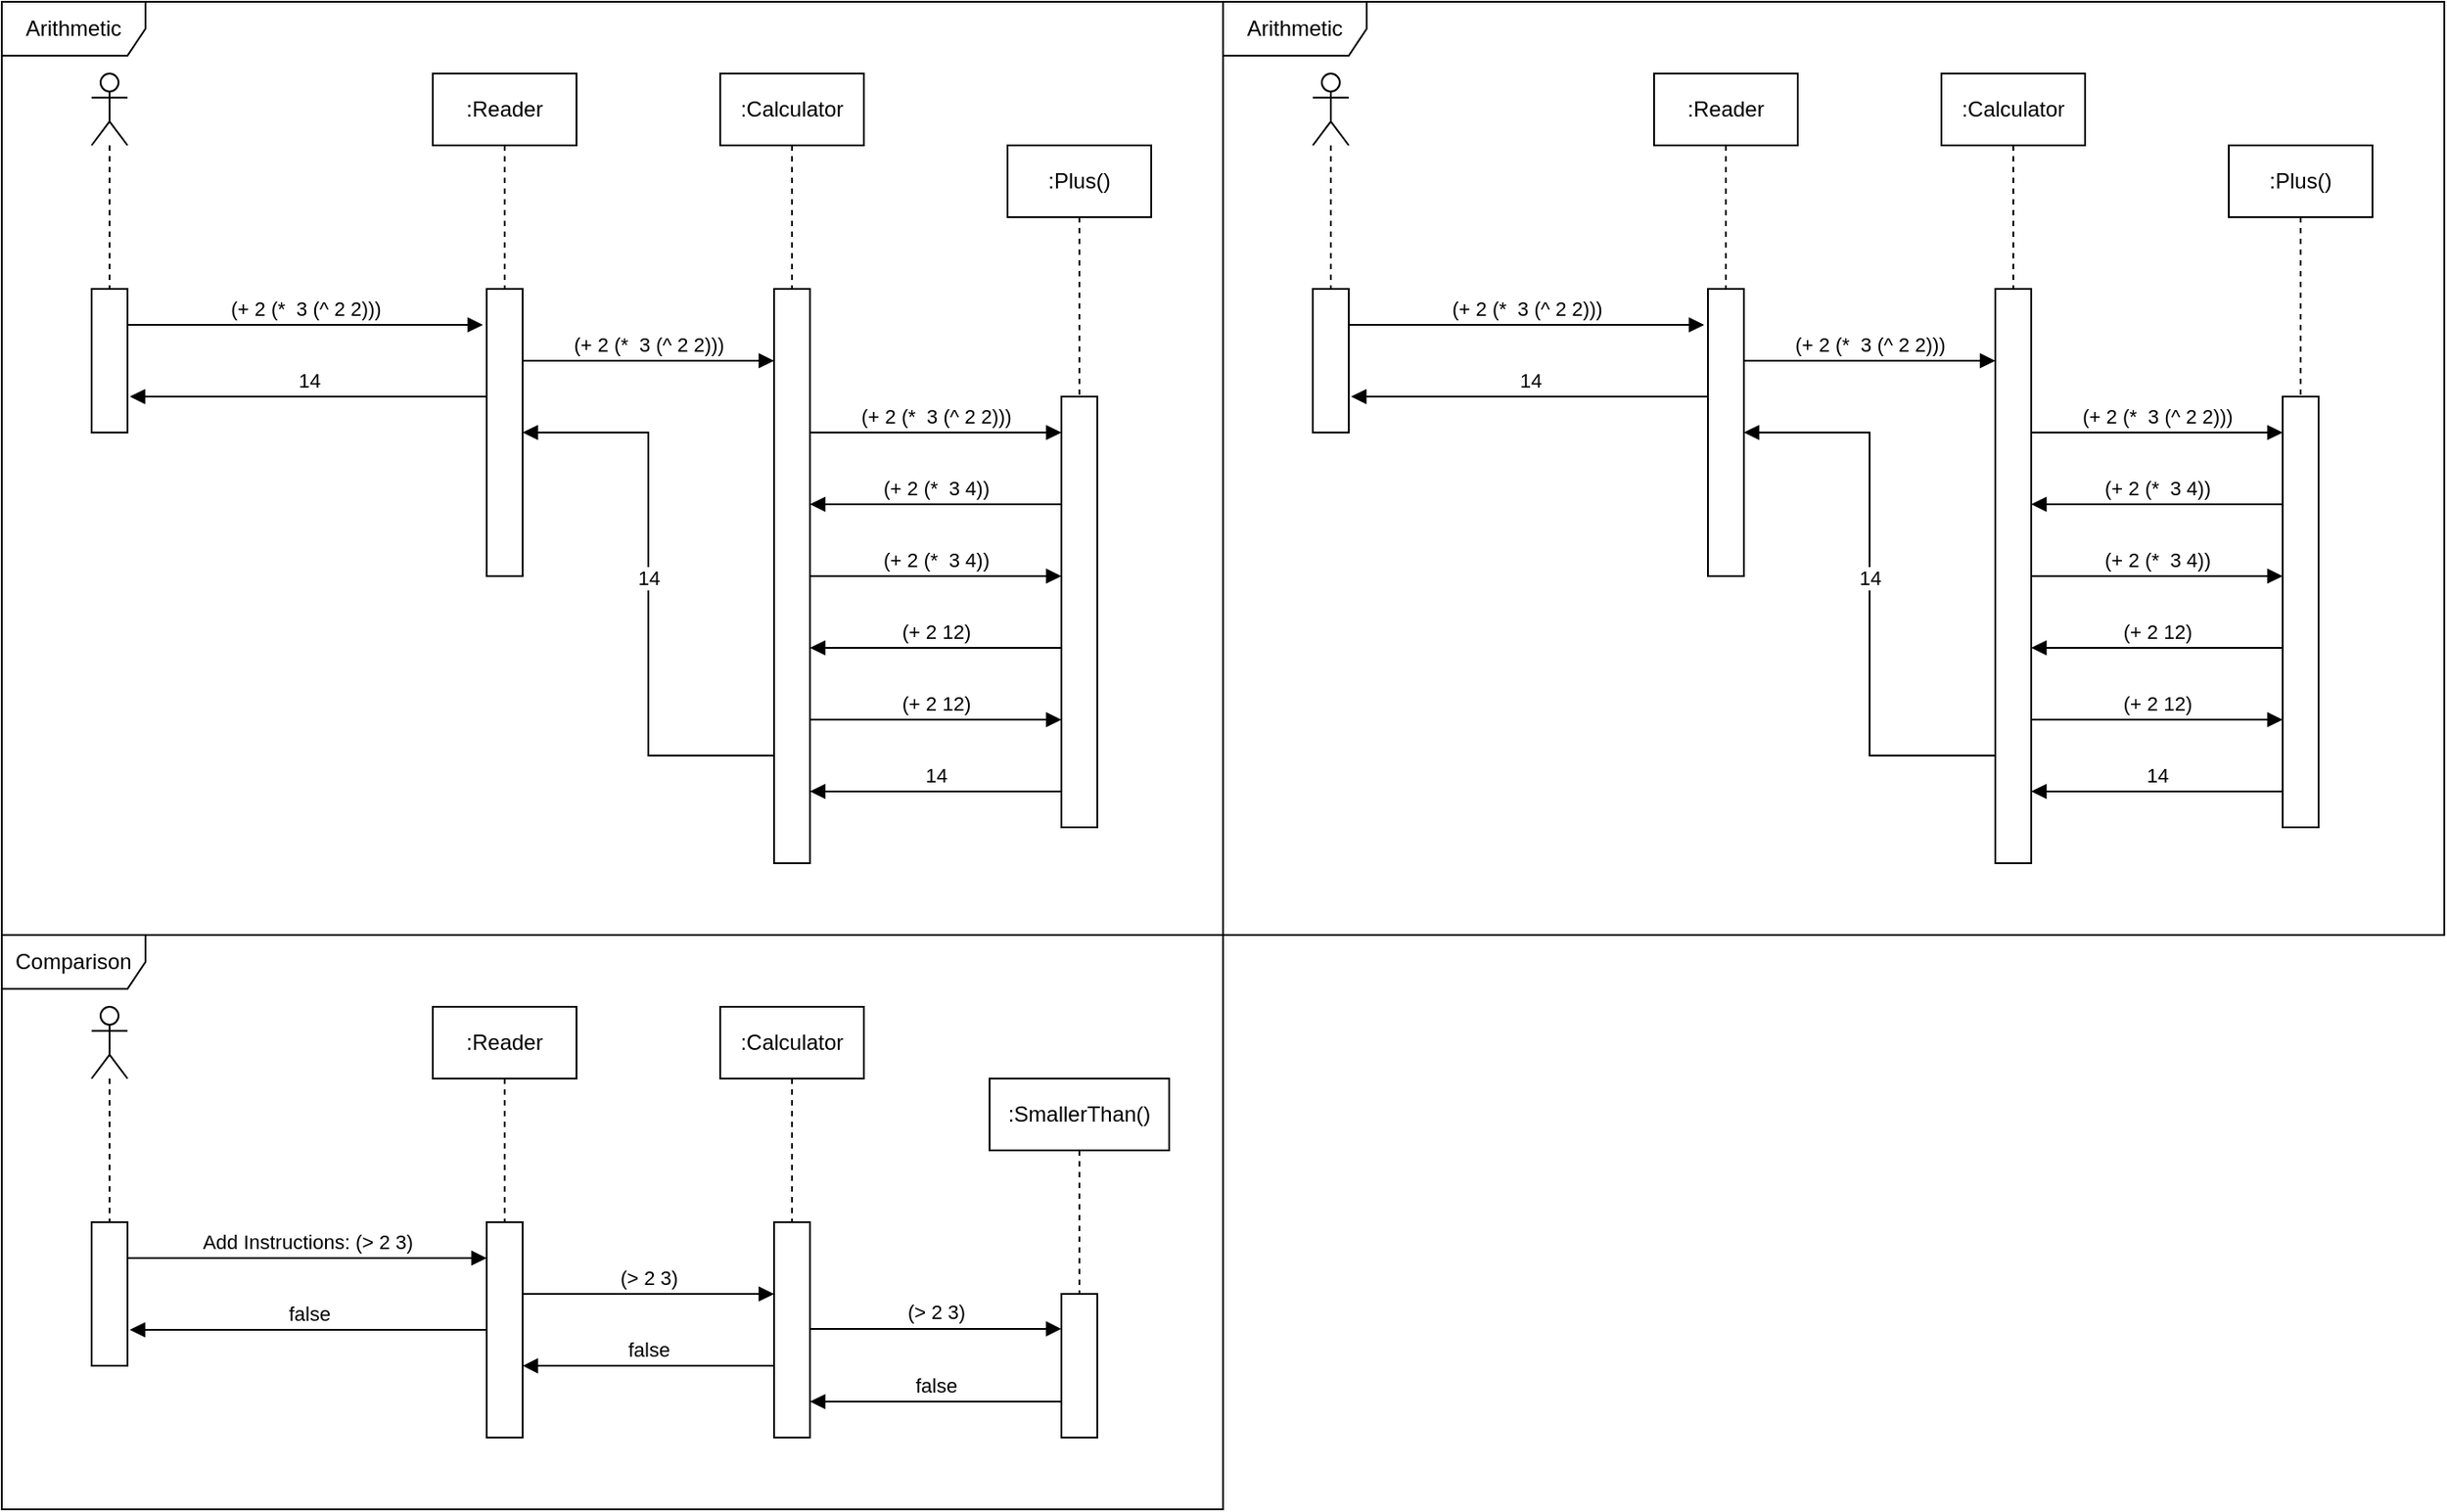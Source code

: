 <mxfile version="17.2.4" type="github">
  <diagram id="RAr_b3olhJMqBz3pN34O" name="Page-1">
    <mxGraphModel dx="2078" dy="983" grid="1" gridSize="10" guides="1" tooltips="1" connect="1" arrows="1" fold="1" page="1" pageScale="1" pageWidth="850" pageHeight="1100" math="0" shadow="0">
      <root>
        <mxCell id="0" />
        <mxCell id="1" parent="0" />
        <mxCell id="61tEK-UeMne0tNiwPqiA-2" value="" style="html=1;points=[];perimeter=orthogonalPerimeter;" parent="1" vertex="1">
          <mxGeometry x="130" y="200" width="20" height="80" as="geometry" />
        </mxCell>
        <mxCell id="61tEK-UeMne0tNiwPqiA-3" value=":Reader" style="shape=umlLifeline;perimeter=lifelinePerimeter;whiteSpace=wrap;html=1;container=1;collapsible=0;recursiveResize=0;outlineConnect=0;" parent="1" vertex="1">
          <mxGeometry x="320" y="80" width="80" height="120" as="geometry" />
        </mxCell>
        <mxCell id="61tEK-UeMne0tNiwPqiA-4" value="" style="shape=umlLifeline;participant=umlActor;perimeter=lifelinePerimeter;whiteSpace=wrap;html=1;container=1;collapsible=0;recursiveResize=0;verticalAlign=top;spacingTop=36;outlineConnect=0;" parent="1" vertex="1">
          <mxGeometry x="130" y="80" width="20" height="120" as="geometry" />
        </mxCell>
        <mxCell id="61tEK-UeMne0tNiwPqiA-5" value="" style="html=1;points=[];perimeter=orthogonalPerimeter;" parent="1" vertex="1">
          <mxGeometry x="350" y="200" width="20" height="160" as="geometry" />
        </mxCell>
        <mxCell id="61tEK-UeMne0tNiwPqiA-8" value=":Calculator" style="shape=umlLifeline;perimeter=lifelinePerimeter;whiteSpace=wrap;html=1;container=1;collapsible=0;recursiveResize=0;outlineConnect=0;" parent="1" vertex="1">
          <mxGeometry x="480" y="80" width="80" height="120" as="geometry" />
        </mxCell>
        <mxCell id="61tEK-UeMne0tNiwPqiA-9" value="" style="html=1;points=[];perimeter=orthogonalPerimeter;" parent="1" vertex="1">
          <mxGeometry x="510" y="200" width="20" height="320" as="geometry" />
        </mxCell>
        <mxCell id="61tEK-UeMne0tNiwPqiA-10" value=":Plus()" style="shape=umlLifeline;perimeter=lifelinePerimeter;whiteSpace=wrap;html=1;container=1;collapsible=0;recursiveResize=0;outlineConnect=0;" parent="1" vertex="1">
          <mxGeometry x="640" y="120" width="80" height="380" as="geometry" />
        </mxCell>
        <mxCell id="61tEK-UeMne0tNiwPqiA-13" value="(+ 2 (*&amp;nbsp; 3 (^ 2 2)))" style="html=1;verticalAlign=bottom;endArrow=block;rounded=0;" parent="61tEK-UeMne0tNiwPqiA-10" edge="1">
          <mxGeometry width="80" relative="1" as="geometry">
            <mxPoint x="-110" y="160" as="sourcePoint" />
            <mxPoint x="30" y="160" as="targetPoint" />
          </mxGeometry>
        </mxCell>
        <mxCell id="61tEK-UeMne0tNiwPqiA-14" value="(+ 2 (*&amp;nbsp; 3 4))" style="html=1;verticalAlign=bottom;endArrow=block;rounded=0;" parent="61tEK-UeMne0tNiwPqiA-10" edge="1">
          <mxGeometry width="80" relative="1" as="geometry">
            <mxPoint x="30" y="200" as="sourcePoint" />
            <mxPoint x="-110" y="200.0" as="targetPoint" />
          </mxGeometry>
        </mxCell>
        <mxCell id="o_O-GjPU-cILa7kB3J1c-23" value="(+ 2 12)" style="html=1;verticalAlign=bottom;endArrow=block;rounded=0;" edge="1" parent="61tEK-UeMne0tNiwPqiA-10">
          <mxGeometry width="80" relative="1" as="geometry">
            <mxPoint x="30" y="280" as="sourcePoint" />
            <mxPoint x="-110" y="280" as="targetPoint" />
          </mxGeometry>
        </mxCell>
        <mxCell id="o_O-GjPU-cILa7kB3J1c-24" value="(+ 2 (*&amp;nbsp; 3 4))" style="html=1;verticalAlign=bottom;endArrow=block;rounded=0;" edge="1" parent="61tEK-UeMne0tNiwPqiA-10">
          <mxGeometry width="80" relative="1" as="geometry">
            <mxPoint x="-110" y="240.0" as="sourcePoint" />
            <mxPoint x="30" y="240" as="targetPoint" />
          </mxGeometry>
        </mxCell>
        <mxCell id="o_O-GjPU-cILa7kB3J1c-25" value="14" style="html=1;verticalAlign=bottom;endArrow=block;rounded=0;" edge="1" parent="61tEK-UeMne0tNiwPqiA-10">
          <mxGeometry width="80" relative="1" as="geometry">
            <mxPoint x="30" y="360" as="sourcePoint" />
            <mxPoint x="-110" y="360" as="targetPoint" />
          </mxGeometry>
        </mxCell>
        <mxCell id="o_O-GjPU-cILa7kB3J1c-26" value="(+ 2 12)" style="html=1;verticalAlign=bottom;endArrow=block;rounded=0;" edge="1" parent="61tEK-UeMne0tNiwPqiA-10">
          <mxGeometry width="80" relative="1" as="geometry">
            <mxPoint x="-110" y="320" as="sourcePoint" />
            <mxPoint x="30" y="320" as="targetPoint" />
          </mxGeometry>
        </mxCell>
        <mxCell id="61tEK-UeMne0tNiwPqiA-11" value="" style="html=1;points=[];perimeter=orthogonalPerimeter;" parent="61tEK-UeMne0tNiwPqiA-10" vertex="1">
          <mxGeometry x="30" y="140" width="20" height="240" as="geometry" />
        </mxCell>
        <mxCell id="61tEK-UeMne0tNiwPqiA-12" value="(+ 2 (*&amp;nbsp; 3 (^ 2 2)))" style="html=1;verticalAlign=bottom;endArrow=block;rounded=0;" parent="1" target="61tEK-UeMne0tNiwPqiA-9" edge="1">
          <mxGeometry width="80" relative="1" as="geometry">
            <mxPoint x="370" y="240" as="sourcePoint" />
            <mxPoint x="470" y="240" as="targetPoint" />
          </mxGeometry>
        </mxCell>
        <mxCell id="61tEK-UeMne0tNiwPqiA-15" value="14" style="html=1;verticalAlign=bottom;endArrow=block;rounded=0;" parent="1" edge="1" target="61tEK-UeMne0tNiwPqiA-5" source="61tEK-UeMne0tNiwPqiA-9">
          <mxGeometry width="80" relative="1" as="geometry">
            <mxPoint x="500" y="460" as="sourcePoint" />
            <mxPoint x="370" y="320" as="targetPoint" />
            <Array as="points">
              <mxPoint x="440" y="460" />
              <mxPoint x="440" y="280" />
            </Array>
          </mxGeometry>
        </mxCell>
        <mxCell id="61tEK-UeMne0tNiwPqiA-16" value="14" style="html=1;verticalAlign=bottom;endArrow=block;rounded=0;entryX=1.063;entryY=0.75;entryDx=0;entryDy=0;entryPerimeter=0;" parent="1" target="61tEK-UeMne0tNiwPqiA-2" edge="1" source="61tEK-UeMne0tNiwPqiA-5">
          <mxGeometry width="80" relative="1" as="geometry">
            <mxPoint x="310" y="260" as="sourcePoint" />
            <mxPoint x="180" y="260" as="targetPoint" />
          </mxGeometry>
        </mxCell>
        <mxCell id="o_O-GjPU-cILa7kB3J1c-7" value="Arithmetic" style="shape=umlFrame;whiteSpace=wrap;html=1;width=80;height=30;" vertex="1" parent="1">
          <mxGeometry x="80" y="40" width="680" height="520" as="geometry" />
        </mxCell>
        <mxCell id="61tEK-UeMne0tNiwPqiA-17" value="(+ 2 (*&amp;nbsp; 3 (^ 2 2)))" style="html=1;verticalAlign=bottom;endArrow=block;rounded=0;entryX=-0.104;entryY=0.125;entryDx=0;entryDy=0;entryPerimeter=0;" parent="1" source="61tEK-UeMne0tNiwPqiA-2" target="61tEK-UeMne0tNiwPqiA-5" edge="1">
          <mxGeometry width="80" relative="1" as="geometry">
            <mxPoint x="160" y="220" as="sourcePoint" />
            <mxPoint x="290" y="220" as="targetPoint" />
          </mxGeometry>
        </mxCell>
        <mxCell id="o_O-GjPU-cILa7kB3J1c-8" value="" style="html=1;points=[];perimeter=orthogonalPerimeter;" vertex="1" parent="1">
          <mxGeometry x="130" y="720" width="20" height="80" as="geometry" />
        </mxCell>
        <mxCell id="o_O-GjPU-cILa7kB3J1c-9" value=":Reader" style="shape=umlLifeline;perimeter=lifelinePerimeter;whiteSpace=wrap;html=1;container=1;collapsible=0;recursiveResize=0;outlineConnect=0;" vertex="1" parent="1">
          <mxGeometry x="320" y="600" width="80" height="120" as="geometry" />
        </mxCell>
        <mxCell id="o_O-GjPU-cILa7kB3J1c-10" value="" style="shape=umlLifeline;participant=umlActor;perimeter=lifelinePerimeter;whiteSpace=wrap;html=1;container=1;collapsible=0;recursiveResize=0;verticalAlign=top;spacingTop=36;outlineConnect=0;" vertex="1" parent="1">
          <mxGeometry x="130" y="600" width="20" height="120" as="geometry" />
        </mxCell>
        <mxCell id="o_O-GjPU-cILa7kB3J1c-11" value="" style="html=1;points=[];perimeter=orthogonalPerimeter;" vertex="1" parent="1">
          <mxGeometry x="350" y="720" width="20" height="120" as="geometry" />
        </mxCell>
        <mxCell id="o_O-GjPU-cILa7kB3J1c-12" value=":Calculator" style="shape=umlLifeline;perimeter=lifelinePerimeter;whiteSpace=wrap;html=1;container=1;collapsible=0;recursiveResize=0;outlineConnect=0;" vertex="1" parent="1">
          <mxGeometry x="480" y="600" width="80" height="120" as="geometry" />
        </mxCell>
        <mxCell id="o_O-GjPU-cILa7kB3J1c-13" value="" style="html=1;points=[];perimeter=orthogonalPerimeter;" vertex="1" parent="1">
          <mxGeometry x="510" y="720" width="20" height="120" as="geometry" />
        </mxCell>
        <mxCell id="o_O-GjPU-cILa7kB3J1c-14" value=":SmallerThan()" style="shape=umlLifeline;perimeter=lifelinePerimeter;whiteSpace=wrap;html=1;container=1;collapsible=0;recursiveResize=0;outlineConnect=0;" vertex="1" parent="1">
          <mxGeometry x="630" y="640" width="100" height="160" as="geometry" />
        </mxCell>
        <mxCell id="o_O-GjPU-cILa7kB3J1c-15" value="" style="html=1;points=[];perimeter=orthogonalPerimeter;" vertex="1" parent="1">
          <mxGeometry x="670" y="760" width="20" height="80" as="geometry" />
        </mxCell>
        <mxCell id="o_O-GjPU-cILa7kB3J1c-16" value="(&amp;gt; 2 3)" style="html=1;verticalAlign=bottom;endArrow=block;rounded=0;" edge="1" parent="1" target="o_O-GjPU-cILa7kB3J1c-13">
          <mxGeometry width="80" relative="1" as="geometry">
            <mxPoint x="370" y="760" as="sourcePoint" />
            <mxPoint x="470" y="760" as="targetPoint" />
          </mxGeometry>
        </mxCell>
        <mxCell id="o_O-GjPU-cILa7kB3J1c-17" value="(&amp;gt; 2 3)" style="html=1;verticalAlign=bottom;endArrow=block;rounded=0;entryX=-0.002;entryY=0.243;entryDx=0;entryDy=0;entryPerimeter=0;" edge="1" parent="1" source="o_O-GjPU-cILa7kB3J1c-13" target="o_O-GjPU-cILa7kB3J1c-15">
          <mxGeometry width="80" relative="1" as="geometry">
            <mxPoint x="540" y="780" as="sourcePoint" />
            <mxPoint x="620" y="780" as="targetPoint" />
          </mxGeometry>
        </mxCell>
        <mxCell id="o_O-GjPU-cILa7kB3J1c-18" value="false" style="html=1;verticalAlign=bottom;endArrow=block;rounded=0;exitX=0;exitY=0.75;exitDx=0;exitDy=0;exitPerimeter=0;" edge="1" parent="1" target="o_O-GjPU-cILa7kB3J1c-13" source="o_O-GjPU-cILa7kB3J1c-15">
          <mxGeometry width="80" relative="1" as="geometry">
            <mxPoint x="660" y="820" as="sourcePoint" />
            <mxPoint x="570" y="820" as="targetPoint" />
          </mxGeometry>
        </mxCell>
        <mxCell id="o_O-GjPU-cILa7kB3J1c-19" value="false" style="html=1;verticalAlign=bottom;endArrow=block;rounded=0;exitX=0;exitY=0.667;exitDx=0;exitDy=0;exitPerimeter=0;" edge="1" parent="1" source="o_O-GjPU-cILa7kB3J1c-13" target="o_O-GjPU-cILa7kB3J1c-11">
          <mxGeometry width="80" relative="1" as="geometry">
            <mxPoint x="480" y="800" as="sourcePoint" />
            <mxPoint x="380" y="800" as="targetPoint" />
          </mxGeometry>
        </mxCell>
        <mxCell id="o_O-GjPU-cILa7kB3J1c-22" value="Comparison" style="shape=umlFrame;whiteSpace=wrap;html=1;width=80;height=30;" vertex="1" parent="1">
          <mxGeometry x="80" y="560" width="680" height="320" as="geometry" />
        </mxCell>
        <mxCell id="o_O-GjPU-cILa7kB3J1c-20" value="false" style="html=1;verticalAlign=bottom;endArrow=block;rounded=0;entryX=1.063;entryY=0.75;entryDx=0;entryDy=0;entryPerimeter=0;" edge="1" parent="1" target="o_O-GjPU-cILa7kB3J1c-8" source="o_O-GjPU-cILa7kB3J1c-11">
          <mxGeometry width="80" relative="1" as="geometry">
            <mxPoint x="310" y="780" as="sourcePoint" />
            <mxPoint x="180" y="780" as="targetPoint" />
          </mxGeometry>
        </mxCell>
        <mxCell id="o_O-GjPU-cILa7kB3J1c-21" value="Add Instructions: (&amp;gt; 2 3)" style="html=1;verticalAlign=bottom;endArrow=block;rounded=0;exitX=0.99;exitY=0.25;exitDx=0;exitDy=0;exitPerimeter=0;" edge="1" parent="1" source="o_O-GjPU-cILa7kB3J1c-8" target="o_O-GjPU-cILa7kB3J1c-11">
          <mxGeometry width="80" relative="1" as="geometry">
            <mxPoint x="160" y="740" as="sourcePoint" />
            <mxPoint x="310" y="740" as="targetPoint" />
          </mxGeometry>
        </mxCell>
        <mxCell id="o_O-GjPU-cILa7kB3J1c-27" value="" style="html=1;points=[];perimeter=orthogonalPerimeter;" vertex="1" parent="1">
          <mxGeometry x="810" y="200" width="20" height="80" as="geometry" />
        </mxCell>
        <mxCell id="o_O-GjPU-cILa7kB3J1c-28" value=":Reader" style="shape=umlLifeline;perimeter=lifelinePerimeter;whiteSpace=wrap;html=1;container=1;collapsible=0;recursiveResize=0;outlineConnect=0;" vertex="1" parent="1">
          <mxGeometry x="1000" y="80" width="80" height="120" as="geometry" />
        </mxCell>
        <mxCell id="o_O-GjPU-cILa7kB3J1c-29" value="" style="shape=umlLifeline;participant=umlActor;perimeter=lifelinePerimeter;whiteSpace=wrap;html=1;container=1;collapsible=0;recursiveResize=0;verticalAlign=top;spacingTop=36;outlineConnect=0;" vertex="1" parent="1">
          <mxGeometry x="810" y="80" width="20" height="120" as="geometry" />
        </mxCell>
        <mxCell id="o_O-GjPU-cILa7kB3J1c-30" value="" style="html=1;points=[];perimeter=orthogonalPerimeter;" vertex="1" parent="1">
          <mxGeometry x="1030" y="200" width="20" height="160" as="geometry" />
        </mxCell>
        <mxCell id="o_O-GjPU-cILa7kB3J1c-31" value=":Calculator" style="shape=umlLifeline;perimeter=lifelinePerimeter;whiteSpace=wrap;html=1;container=1;collapsible=0;recursiveResize=0;outlineConnect=0;" vertex="1" parent="1">
          <mxGeometry x="1160" y="80" width="80" height="120" as="geometry" />
        </mxCell>
        <mxCell id="o_O-GjPU-cILa7kB3J1c-32" value="" style="html=1;points=[];perimeter=orthogonalPerimeter;" vertex="1" parent="1">
          <mxGeometry x="1190" y="200" width="20" height="320" as="geometry" />
        </mxCell>
        <mxCell id="o_O-GjPU-cILa7kB3J1c-33" value=":Plus()" style="shape=umlLifeline;perimeter=lifelinePerimeter;whiteSpace=wrap;html=1;container=1;collapsible=0;recursiveResize=0;outlineConnect=0;" vertex="1" parent="1">
          <mxGeometry x="1320" y="120" width="80" height="380" as="geometry" />
        </mxCell>
        <mxCell id="o_O-GjPU-cILa7kB3J1c-34" value="(+ 2 (*&amp;nbsp; 3 (^ 2 2)))" style="html=1;verticalAlign=bottom;endArrow=block;rounded=0;" edge="1" parent="o_O-GjPU-cILa7kB3J1c-33">
          <mxGeometry width="80" relative="1" as="geometry">
            <mxPoint x="-110" y="160" as="sourcePoint" />
            <mxPoint x="30" y="160" as="targetPoint" />
          </mxGeometry>
        </mxCell>
        <mxCell id="o_O-GjPU-cILa7kB3J1c-35" value="(+ 2 (*&amp;nbsp; 3 4))" style="html=1;verticalAlign=bottom;endArrow=block;rounded=0;" edge="1" parent="o_O-GjPU-cILa7kB3J1c-33">
          <mxGeometry width="80" relative="1" as="geometry">
            <mxPoint x="30" y="200" as="sourcePoint" />
            <mxPoint x="-110" y="200.0" as="targetPoint" />
          </mxGeometry>
        </mxCell>
        <mxCell id="o_O-GjPU-cILa7kB3J1c-36" value="(+ 2 12)" style="html=1;verticalAlign=bottom;endArrow=block;rounded=0;" edge="1" parent="o_O-GjPU-cILa7kB3J1c-33">
          <mxGeometry width="80" relative="1" as="geometry">
            <mxPoint x="30" y="280" as="sourcePoint" />
            <mxPoint x="-110" y="280" as="targetPoint" />
          </mxGeometry>
        </mxCell>
        <mxCell id="o_O-GjPU-cILa7kB3J1c-37" value="(+ 2 (*&amp;nbsp; 3 4))" style="html=1;verticalAlign=bottom;endArrow=block;rounded=0;" edge="1" parent="o_O-GjPU-cILa7kB3J1c-33">
          <mxGeometry width="80" relative="1" as="geometry">
            <mxPoint x="-110" y="240.0" as="sourcePoint" />
            <mxPoint x="30" y="240" as="targetPoint" />
          </mxGeometry>
        </mxCell>
        <mxCell id="o_O-GjPU-cILa7kB3J1c-38" value="14" style="html=1;verticalAlign=bottom;endArrow=block;rounded=0;" edge="1" parent="o_O-GjPU-cILa7kB3J1c-33">
          <mxGeometry width="80" relative="1" as="geometry">
            <mxPoint x="30" y="360" as="sourcePoint" />
            <mxPoint x="-110" y="360" as="targetPoint" />
          </mxGeometry>
        </mxCell>
        <mxCell id="o_O-GjPU-cILa7kB3J1c-39" value="(+ 2 12)" style="html=1;verticalAlign=bottom;endArrow=block;rounded=0;" edge="1" parent="o_O-GjPU-cILa7kB3J1c-33">
          <mxGeometry width="80" relative="1" as="geometry">
            <mxPoint x="-110" y="320" as="sourcePoint" />
            <mxPoint x="30" y="320" as="targetPoint" />
          </mxGeometry>
        </mxCell>
        <mxCell id="o_O-GjPU-cILa7kB3J1c-40" value="" style="html=1;points=[];perimeter=orthogonalPerimeter;" vertex="1" parent="o_O-GjPU-cILa7kB3J1c-33">
          <mxGeometry x="30" y="140" width="20" height="240" as="geometry" />
        </mxCell>
        <mxCell id="o_O-GjPU-cILa7kB3J1c-41" value="(+ 2 (*&amp;nbsp; 3 (^ 2 2)))" style="html=1;verticalAlign=bottom;endArrow=block;rounded=0;" edge="1" parent="1" target="o_O-GjPU-cILa7kB3J1c-32">
          <mxGeometry width="80" relative="1" as="geometry">
            <mxPoint x="1050" y="240" as="sourcePoint" />
            <mxPoint x="1150" y="240" as="targetPoint" />
          </mxGeometry>
        </mxCell>
        <mxCell id="o_O-GjPU-cILa7kB3J1c-42" value="14" style="html=1;verticalAlign=bottom;endArrow=block;rounded=0;" edge="1" parent="1" source="o_O-GjPU-cILa7kB3J1c-32" target="o_O-GjPU-cILa7kB3J1c-30">
          <mxGeometry width="80" relative="1" as="geometry">
            <mxPoint x="1180" y="460" as="sourcePoint" />
            <mxPoint x="1050" y="320" as="targetPoint" />
            <Array as="points">
              <mxPoint x="1120" y="460" />
              <mxPoint x="1120" y="280" />
            </Array>
          </mxGeometry>
        </mxCell>
        <mxCell id="o_O-GjPU-cILa7kB3J1c-43" value="14" style="html=1;verticalAlign=bottom;endArrow=block;rounded=0;entryX=1.063;entryY=0.75;entryDx=0;entryDy=0;entryPerimeter=0;" edge="1" parent="1" source="o_O-GjPU-cILa7kB3J1c-30" target="o_O-GjPU-cILa7kB3J1c-27">
          <mxGeometry width="80" relative="1" as="geometry">
            <mxPoint x="990" y="260" as="sourcePoint" />
            <mxPoint x="860" y="260" as="targetPoint" />
          </mxGeometry>
        </mxCell>
        <mxCell id="o_O-GjPU-cILa7kB3J1c-44" value="Arithmetic" style="shape=umlFrame;whiteSpace=wrap;html=1;width=80;height=30;" vertex="1" parent="1">
          <mxGeometry x="760" y="40" width="680" height="520" as="geometry" />
        </mxCell>
        <mxCell id="o_O-GjPU-cILa7kB3J1c-45" value="(+ 2 (*&amp;nbsp; 3 (^ 2 2)))" style="html=1;verticalAlign=bottom;endArrow=block;rounded=0;entryX=-0.104;entryY=0.125;entryDx=0;entryDy=0;entryPerimeter=0;" edge="1" parent="1" source="o_O-GjPU-cILa7kB3J1c-27" target="o_O-GjPU-cILa7kB3J1c-30">
          <mxGeometry width="80" relative="1" as="geometry">
            <mxPoint x="840" y="220" as="sourcePoint" />
            <mxPoint x="970" y="220" as="targetPoint" />
          </mxGeometry>
        </mxCell>
      </root>
    </mxGraphModel>
  </diagram>
</mxfile>
